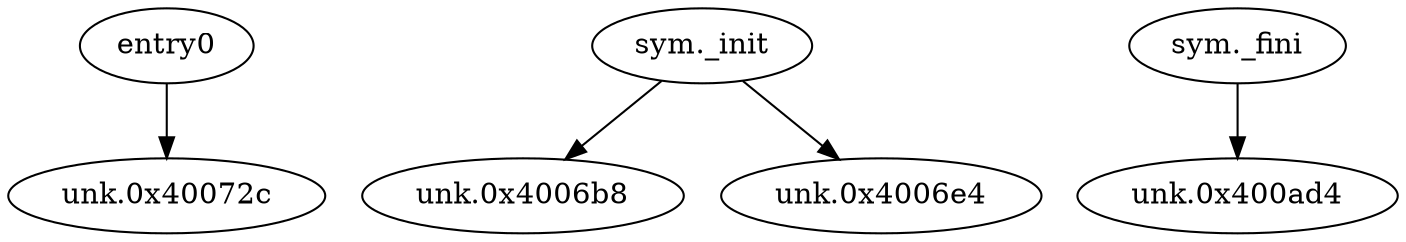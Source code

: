 digraph code {
  "0x00400720" [label="entry0"];
  "0x00400720" -> "0x0040072c";
  "0x0040072c" [label="unk.0x40072c"];
  "0x00400694" [label="sym._init"];
  "0x00400694" -> "0x004006b8";
  "0x004006b8" [label="unk.0x4006b8"];
  "0x00400694" -> "0x004006e4";
  "0x004006e4" [label="unk.0x4006e4"];
  "0x00400ab0" [label="sym._fini"];
  "0x00400ab0" -> "0x00400ad4";
  "0x00400ad4" [label="unk.0x400ad4"];
}